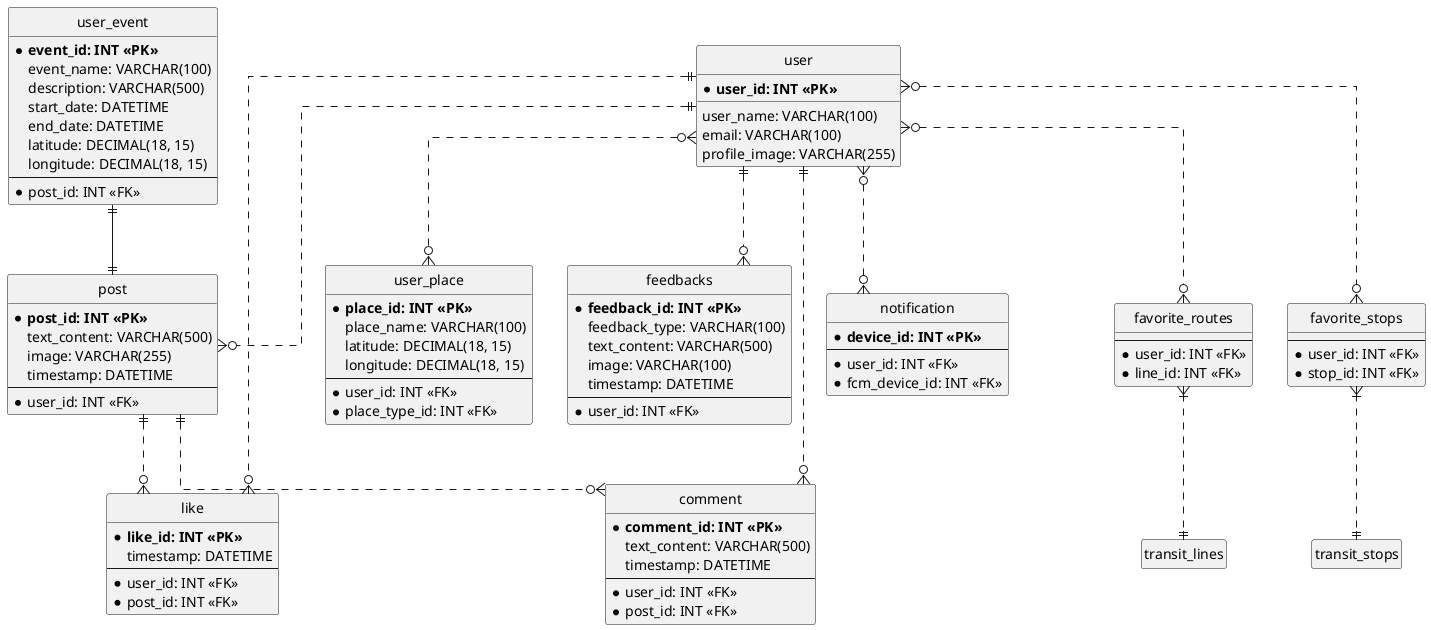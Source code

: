 @startuml db-user

hide circle
hide empty members

skinparam linetype ortho

entity user {
    * **user_id: INT <<PK>>**
    user_name: VARCHAR(100)
    email: VARCHAR(100)
    profile_image: VARCHAR(255)
}

entity post {
    * **post_id: INT <<PK>>**
    text_content: VARCHAR(500)
    image: VARCHAR(255)
    timestamp: DATETIME
    --
    * user_id: INT <<FK>>
}

entity comment {
    * **comment_id: INT <<PK>>**
    text_content: VARCHAR(500)
    timestamp: DATETIME
    --
    * user_id: INT <<FK>>
    * post_id: INT <<FK>>
}

entity like {
    * **like_id: INT <<PK>>**
    timestamp: DATETIME
    --
    * user_id: INT <<FK>>
    * post_id: INT <<FK>>   
}

user ||..o{ post
user ||..o{ comment
user ||..o{ like
post ||..o{ comment
post ||..o{ like

entity user_event {
    * **event_id: INT <<PK>>**
    event_name: VARCHAR(100)
    description: VARCHAR(500)
    start_date: DATETIME
    end_date: DATETIME
    latitude: DECIMAL(18, 15)
    longitude: DECIMAL(18, 15)
    --
    * post_id: INT <<FK>>
}

user_event ||--|| post


entity user_place {
    * **place_id: INT <<PK>>**
    place_name: VARCHAR(100)
    latitude: DECIMAL(18, 15)
    longitude: DECIMAL(18, 15)
    --
    * user_id: INT <<FK>>
    * place_type_id: INT <<FK>>
}

user }o..o{ user_place

entity favorite_routes {
    --
    * user_id: INT <<FK>>
    * line_id: INT <<FK>>
}

entity favorite_stops {
    --
    * user_id: INT <<FK>>
    * stop_id: INT <<FK>>
}

user }o..o{ favorite_routes
user }o..o{ favorite_stops
favorite_routes }|..|| transit_lines
favorite_stops }|..|| transit_stops

entity feedbacks {
    * **feedback_id: INT <<PK>>**
    feedback_type: VARCHAR(100)
    text_content: VARCHAR(500)
    image: VARCHAR(100)
    timestamp: DATETIME
    --
    * user_id: INT <<FK>>
}

user ||..o{ feedbacks

' entity user_configuration {
'     config_key: VARCHAR(100)
'     config_value: VARCHAR(255)
'     --
'     * user_id: INT <<FK>>
' }


entity notification {
    * **device_id: INT <<PK>>**
    --
    * user_id: INT <<FK>>
    * fcm_device_id: INT <<FK>>
}

user }o..o{ notification


@enduml
